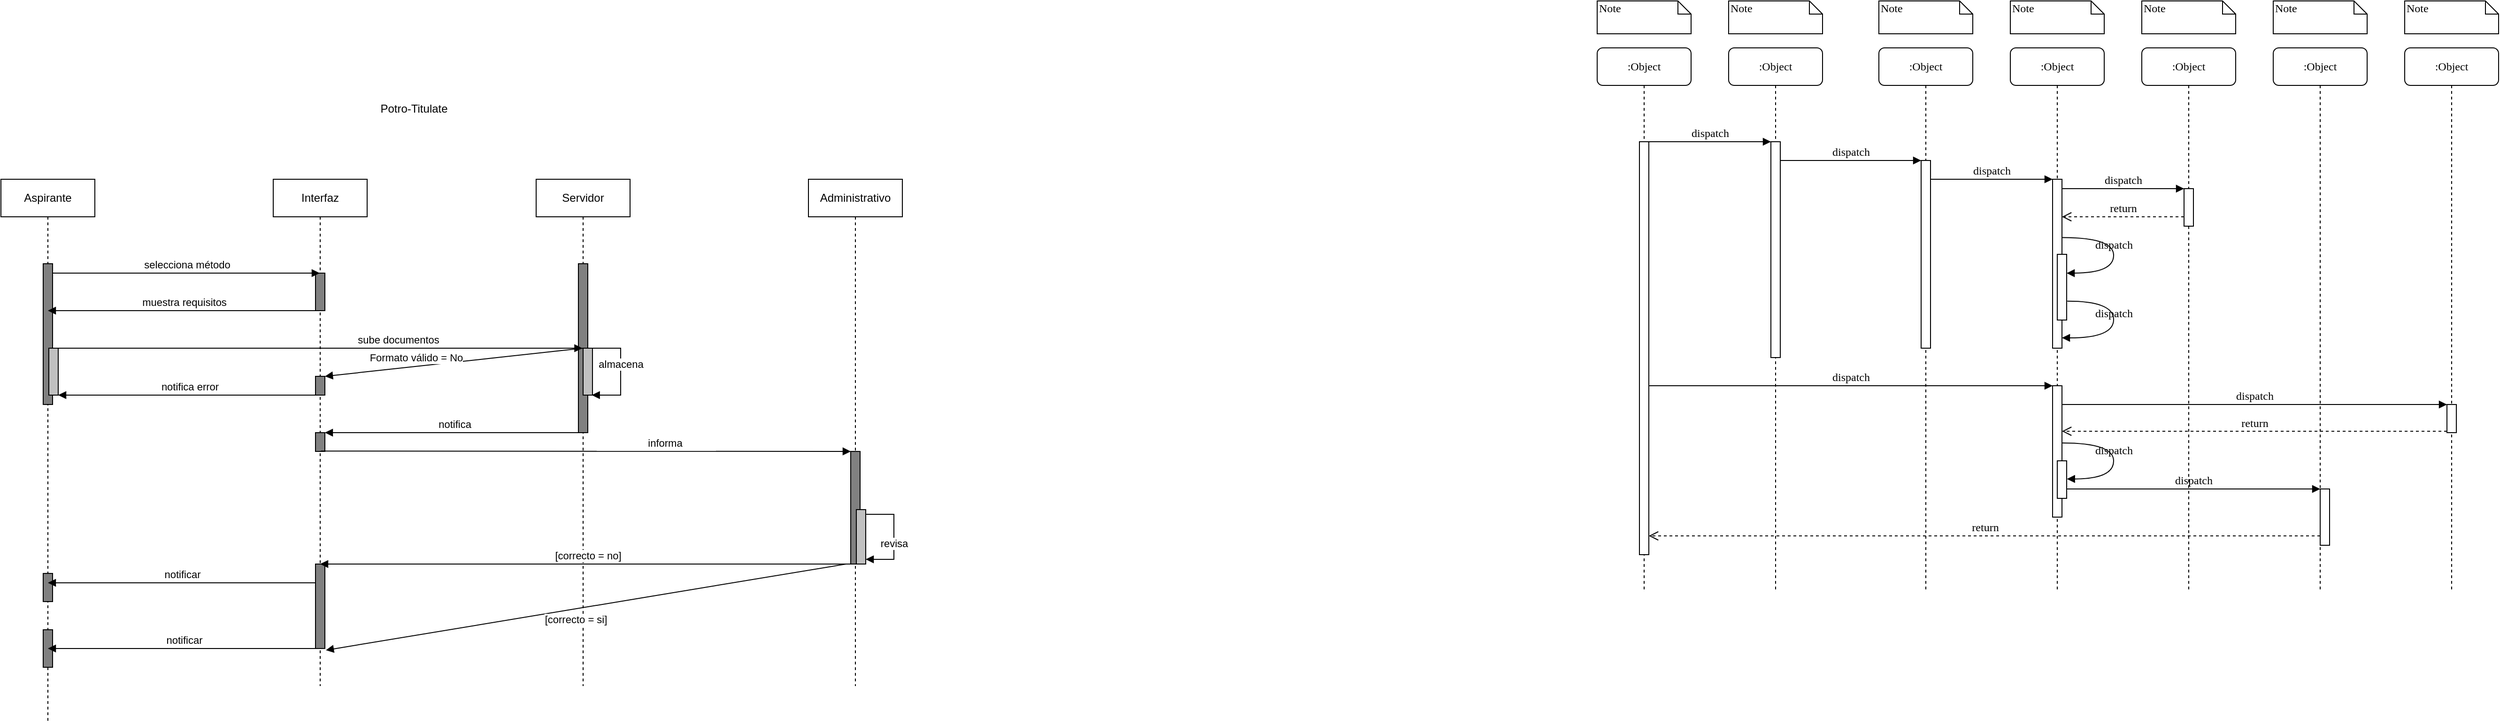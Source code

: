 <mxfile version="24.9.2">
  <diagram name="Page-1" id="13e1069c-82ec-6db2-03f1-153e76fe0fe0">
    <mxGraphModel dx="4323" dy="1158" grid="1" gridSize="10" guides="1" tooltips="1" connect="1" arrows="1" fold="1" page="1" pageScale="1" pageWidth="1100" pageHeight="850" background="none" math="0" shadow="0">
      <root>
        <mxCell id="0" />
        <mxCell id="1" parent="0" />
        <mxCell id="7baba1c4bc27f4b0-2" value=":Object" style="shape=umlLifeline;perimeter=lifelinePerimeter;whiteSpace=wrap;html=1;container=1;collapsible=0;recursiveResize=0;outlineConnect=0;rounded=1;shadow=0;comic=0;labelBackgroundColor=none;strokeWidth=1;fontFamily=Verdana;fontSize=12;align=center;" parent="1" vertex="1">
          <mxGeometry x="240" y="80" width="100" height="580" as="geometry" />
        </mxCell>
        <mxCell id="7baba1c4bc27f4b0-10" value="" style="html=1;points=[];perimeter=orthogonalPerimeter;rounded=0;shadow=0;comic=0;labelBackgroundColor=none;strokeWidth=1;fontFamily=Verdana;fontSize=12;align=center;" parent="7baba1c4bc27f4b0-2" vertex="1">
          <mxGeometry x="45" y="100" width="10" height="230" as="geometry" />
        </mxCell>
        <mxCell id="7baba1c4bc27f4b0-3" value=":Object" style="shape=umlLifeline;perimeter=lifelinePerimeter;whiteSpace=wrap;html=1;container=1;collapsible=0;recursiveResize=0;outlineConnect=0;rounded=1;shadow=0;comic=0;labelBackgroundColor=none;strokeWidth=1;fontFamily=Verdana;fontSize=12;align=center;" parent="1" vertex="1">
          <mxGeometry x="400" y="80" width="100" height="580" as="geometry" />
        </mxCell>
        <mxCell id="7baba1c4bc27f4b0-13" value="" style="html=1;points=[];perimeter=orthogonalPerimeter;rounded=0;shadow=0;comic=0;labelBackgroundColor=none;strokeWidth=1;fontFamily=Verdana;fontSize=12;align=center;" parent="7baba1c4bc27f4b0-3" vertex="1">
          <mxGeometry x="45" y="120" width="10" height="200" as="geometry" />
        </mxCell>
        <mxCell id="7baba1c4bc27f4b0-4" value=":Object" style="shape=umlLifeline;perimeter=lifelinePerimeter;whiteSpace=wrap;html=1;container=1;collapsible=0;recursiveResize=0;outlineConnect=0;rounded=1;shadow=0;comic=0;labelBackgroundColor=none;strokeWidth=1;fontFamily=Verdana;fontSize=12;align=center;" parent="1" vertex="1">
          <mxGeometry x="540" y="80" width="100" height="580" as="geometry" />
        </mxCell>
        <mxCell id="7baba1c4bc27f4b0-5" value=":Object" style="shape=umlLifeline;perimeter=lifelinePerimeter;whiteSpace=wrap;html=1;container=1;collapsible=0;recursiveResize=0;outlineConnect=0;rounded=1;shadow=0;comic=0;labelBackgroundColor=none;strokeWidth=1;fontFamily=Verdana;fontSize=12;align=center;" parent="1" vertex="1">
          <mxGeometry x="680" y="80" width="100" height="580" as="geometry" />
        </mxCell>
        <mxCell id="7baba1c4bc27f4b0-6" value=":Object" style="shape=umlLifeline;perimeter=lifelinePerimeter;whiteSpace=wrap;html=1;container=1;collapsible=0;recursiveResize=0;outlineConnect=0;rounded=1;shadow=0;comic=0;labelBackgroundColor=none;strokeWidth=1;fontFamily=Verdana;fontSize=12;align=center;" parent="1" vertex="1">
          <mxGeometry x="820" y="80" width="100" height="580" as="geometry" />
        </mxCell>
        <mxCell id="7baba1c4bc27f4b0-7" value=":Object" style="shape=umlLifeline;perimeter=lifelinePerimeter;whiteSpace=wrap;html=1;container=1;collapsible=0;recursiveResize=0;outlineConnect=0;rounded=1;shadow=0;comic=0;labelBackgroundColor=none;strokeWidth=1;fontFamily=Verdana;fontSize=12;align=center;" parent="1" vertex="1">
          <mxGeometry x="960" y="80" width="100" height="580" as="geometry" />
        </mxCell>
        <mxCell id="7baba1c4bc27f4b0-8" value=":Object" style="shape=umlLifeline;perimeter=lifelinePerimeter;whiteSpace=wrap;html=1;container=1;collapsible=0;recursiveResize=0;outlineConnect=0;rounded=1;shadow=0;comic=0;labelBackgroundColor=none;strokeWidth=1;fontFamily=Verdana;fontSize=12;align=center;" parent="1" vertex="1">
          <mxGeometry x="100" y="80" width="100" height="580" as="geometry" />
        </mxCell>
        <mxCell id="7baba1c4bc27f4b0-9" value="" style="html=1;points=[];perimeter=orthogonalPerimeter;rounded=0;shadow=0;comic=0;labelBackgroundColor=none;strokeWidth=1;fontFamily=Verdana;fontSize=12;align=center;" parent="7baba1c4bc27f4b0-8" vertex="1">
          <mxGeometry x="45" y="100" width="10" height="440" as="geometry" />
        </mxCell>
        <mxCell id="7baba1c4bc27f4b0-16" value="" style="html=1;points=[];perimeter=orthogonalPerimeter;rounded=0;shadow=0;comic=0;labelBackgroundColor=none;strokeWidth=1;fontFamily=Verdana;fontSize=12;align=center;" parent="1" vertex="1">
          <mxGeometry x="585" y="220" width="10" height="180" as="geometry" />
        </mxCell>
        <mxCell id="7baba1c4bc27f4b0-17" value="dispatch" style="html=1;verticalAlign=bottom;endArrow=block;labelBackgroundColor=none;fontFamily=Verdana;fontSize=12;edgeStyle=elbowEdgeStyle;elbow=vertical;" parent="1" source="7baba1c4bc27f4b0-13" target="7baba1c4bc27f4b0-16" edge="1">
          <mxGeometry relative="1" as="geometry">
            <mxPoint x="510" y="220" as="sourcePoint" />
            <Array as="points">
              <mxPoint x="460" y="220" />
            </Array>
          </mxGeometry>
        </mxCell>
        <mxCell id="7baba1c4bc27f4b0-19" value="" style="html=1;points=[];perimeter=orthogonalPerimeter;rounded=0;shadow=0;comic=0;labelBackgroundColor=none;strokeWidth=1;fontFamily=Verdana;fontSize=12;align=center;" parent="1" vertex="1">
          <mxGeometry x="725" y="230" width="10" height="40" as="geometry" />
        </mxCell>
        <mxCell id="7baba1c4bc27f4b0-20" value="dispatch" style="html=1;verticalAlign=bottom;endArrow=block;entryX=0;entryY=0;labelBackgroundColor=none;fontFamily=Verdana;fontSize=12;edgeStyle=elbowEdgeStyle;elbow=vertical;" parent="1" source="7baba1c4bc27f4b0-16" target="7baba1c4bc27f4b0-19" edge="1">
          <mxGeometry relative="1" as="geometry">
            <mxPoint x="650" y="230" as="sourcePoint" />
          </mxGeometry>
        </mxCell>
        <mxCell id="7baba1c4bc27f4b0-21" value="return" style="html=1;verticalAlign=bottom;endArrow=open;dashed=1;endSize=8;labelBackgroundColor=none;fontFamily=Verdana;fontSize=12;edgeStyle=elbowEdgeStyle;elbow=vertical;" parent="1" source="7baba1c4bc27f4b0-19" target="7baba1c4bc27f4b0-16" edge="1">
          <mxGeometry relative="1" as="geometry">
            <mxPoint x="650" y="306" as="targetPoint" />
            <Array as="points">
              <mxPoint x="670" y="260" />
              <mxPoint x="700" y="260" />
            </Array>
          </mxGeometry>
        </mxCell>
        <mxCell id="7baba1c4bc27f4b0-22" value="" style="html=1;points=[];perimeter=orthogonalPerimeter;rounded=0;shadow=0;comic=0;labelBackgroundColor=none;strokeWidth=1;fontFamily=Verdana;fontSize=12;align=center;" parent="1" vertex="1">
          <mxGeometry x="585" y="440" width="10" height="140" as="geometry" />
        </mxCell>
        <mxCell id="7baba1c4bc27f4b0-23" value="dispatch" style="html=1;verticalAlign=bottom;endArrow=block;entryX=0;entryY=0;labelBackgroundColor=none;fontFamily=Verdana;fontSize=12;" parent="1" source="7baba1c4bc27f4b0-9" target="7baba1c4bc27f4b0-22" edge="1">
          <mxGeometry relative="1" as="geometry">
            <mxPoint x="510" y="420" as="sourcePoint" />
          </mxGeometry>
        </mxCell>
        <mxCell id="7baba1c4bc27f4b0-25" value="" style="html=1;points=[];perimeter=orthogonalPerimeter;rounded=0;shadow=0;comic=0;labelBackgroundColor=none;strokeColor=#000000;strokeWidth=1;fillColor=#FFFFFF;fontFamily=Verdana;fontSize=12;fontColor=#000000;align=center;" parent="1" vertex="1">
          <mxGeometry x="1005" y="460" width="10" height="30" as="geometry" />
        </mxCell>
        <mxCell id="7baba1c4bc27f4b0-26" value="dispatch" style="html=1;verticalAlign=bottom;endArrow=block;entryX=0;entryY=0;labelBackgroundColor=none;fontFamily=Verdana;fontSize=12;" parent="1" source="7baba1c4bc27f4b0-22" target="7baba1c4bc27f4b0-25" edge="1">
          <mxGeometry relative="1" as="geometry">
            <mxPoint x="930" y="340" as="sourcePoint" />
          </mxGeometry>
        </mxCell>
        <mxCell id="7baba1c4bc27f4b0-27" value="return" style="html=1;verticalAlign=bottom;endArrow=open;dashed=1;endSize=8;exitX=0;exitY=0.95;labelBackgroundColor=none;fontFamily=Verdana;fontSize=12;" parent="1" source="7baba1c4bc27f4b0-25" target="7baba1c4bc27f4b0-22" edge="1">
          <mxGeometry relative="1" as="geometry">
            <mxPoint x="930" y="416" as="targetPoint" />
          </mxGeometry>
        </mxCell>
        <mxCell id="7baba1c4bc27f4b0-28" value="" style="html=1;points=[];perimeter=orthogonalPerimeter;rounded=0;shadow=0;comic=0;labelBackgroundColor=none;strokeWidth=1;fontFamily=Verdana;fontSize=12;align=center;" parent="1" vertex="1">
          <mxGeometry x="870" y="550" width="10" height="60" as="geometry" />
        </mxCell>
        <mxCell id="7baba1c4bc27f4b0-29" value="dispatch" style="html=1;verticalAlign=bottom;endArrow=block;entryX=0;entryY=0;labelBackgroundColor=none;fontFamily=Verdana;fontSize=12;edgeStyle=elbowEdgeStyle;elbow=vertical;" parent="1" source="7baba1c4bc27f4b0-37" target="7baba1c4bc27f4b0-28" edge="1">
          <mxGeometry relative="1" as="geometry">
            <mxPoint x="800" y="550" as="sourcePoint" />
          </mxGeometry>
        </mxCell>
        <mxCell id="7baba1c4bc27f4b0-30" value="return" style="html=1;verticalAlign=bottom;endArrow=open;dashed=1;endSize=8;labelBackgroundColor=none;fontFamily=Verdana;fontSize=12;edgeStyle=elbowEdgeStyle;elbow=vertical;" parent="1" source="7baba1c4bc27f4b0-28" target="7baba1c4bc27f4b0-9" edge="1">
          <mxGeometry relative="1" as="geometry">
            <mxPoint x="800" y="626" as="targetPoint" />
            <Array as="points">
              <mxPoint x="570" y="600" />
            </Array>
          </mxGeometry>
        </mxCell>
        <mxCell id="7baba1c4bc27f4b0-11" value="dispatch" style="html=1;verticalAlign=bottom;endArrow=block;entryX=0;entryY=0;labelBackgroundColor=none;fontFamily=Verdana;fontSize=12;edgeStyle=elbowEdgeStyle;elbow=vertical;" parent="1" source="7baba1c4bc27f4b0-9" target="7baba1c4bc27f4b0-10" edge="1">
          <mxGeometry relative="1" as="geometry">
            <mxPoint x="220" y="190" as="sourcePoint" />
          </mxGeometry>
        </mxCell>
        <mxCell id="7baba1c4bc27f4b0-14" value="dispatch" style="html=1;verticalAlign=bottom;endArrow=block;entryX=0;entryY=0;labelBackgroundColor=none;fontFamily=Verdana;fontSize=12;edgeStyle=elbowEdgeStyle;elbow=vertical;" parent="1" source="7baba1c4bc27f4b0-10" target="7baba1c4bc27f4b0-13" edge="1">
          <mxGeometry relative="1" as="geometry">
            <mxPoint x="370" y="200" as="sourcePoint" />
          </mxGeometry>
        </mxCell>
        <mxCell id="7baba1c4bc27f4b0-34" value="" style="html=1;points=[];perimeter=orthogonalPerimeter;rounded=0;shadow=0;comic=0;labelBackgroundColor=none;strokeWidth=1;fontFamily=Verdana;fontSize=12;align=center;" parent="1" vertex="1">
          <mxGeometry x="590" y="300" width="10" height="70" as="geometry" />
        </mxCell>
        <mxCell id="7baba1c4bc27f4b0-35" value="dispatch" style="html=1;verticalAlign=bottom;endArrow=block;labelBackgroundColor=none;fontFamily=Verdana;fontSize=12;elbow=vertical;edgeStyle=orthogonalEdgeStyle;curved=1;entryX=1;entryY=0.286;entryPerimeter=0;exitX=1.038;exitY=0.345;exitPerimeter=0;" parent="1" source="7baba1c4bc27f4b0-16" target="7baba1c4bc27f4b0-34" edge="1">
          <mxGeometry relative="1" as="geometry">
            <mxPoint x="465" y="230" as="sourcePoint" />
            <mxPoint x="595" y="230" as="targetPoint" />
            <Array as="points">
              <mxPoint x="650" y="282" />
              <mxPoint x="650" y="320" />
            </Array>
          </mxGeometry>
        </mxCell>
        <mxCell id="7baba1c4bc27f4b0-36" value="dispatch" style="html=1;verticalAlign=bottom;endArrow=block;labelBackgroundColor=none;fontFamily=Verdana;fontSize=12;elbow=vertical;edgeStyle=orthogonalEdgeStyle;curved=1;exitX=1.066;exitY=0.713;exitPerimeter=0;" parent="1" source="7baba1c4bc27f4b0-34" edge="1">
          <mxGeometry relative="1" as="geometry">
            <mxPoint x="610.333" y="350" as="sourcePoint" />
            <mxPoint x="595" y="389" as="targetPoint" />
            <Array as="points">
              <mxPoint x="650" y="350" />
              <mxPoint x="650" y="389" />
            </Array>
          </mxGeometry>
        </mxCell>
        <mxCell id="7baba1c4bc27f4b0-37" value="" style="html=1;points=[];perimeter=orthogonalPerimeter;rounded=0;shadow=0;comic=0;labelBackgroundColor=none;strokeWidth=1;fontFamily=Verdana;fontSize=12;align=center;" parent="1" vertex="1">
          <mxGeometry x="590" y="520" width="10" height="40" as="geometry" />
        </mxCell>
        <mxCell id="7baba1c4bc27f4b0-39" value="dispatch" style="html=1;verticalAlign=bottom;endArrow=block;labelBackgroundColor=none;fontFamily=Verdana;fontSize=12;elbow=vertical;edgeStyle=orthogonalEdgeStyle;curved=1;entryX=1;entryY=0.286;entryPerimeter=0;exitX=1.038;exitY=0.345;exitPerimeter=0;" parent="1" edge="1">
          <mxGeometry relative="1" as="geometry">
            <mxPoint x="595.333" y="501" as="sourcePoint" />
            <mxPoint x="600.333" y="539.333" as="targetPoint" />
            <Array as="points">
              <mxPoint x="650" y="501" />
              <mxPoint x="650" y="539" />
            </Array>
          </mxGeometry>
        </mxCell>
        <mxCell id="7baba1c4bc27f4b0-40" value="Note" style="shape=note;whiteSpace=wrap;html=1;size=14;verticalAlign=top;align=left;spacingTop=-6;rounded=0;shadow=0;comic=0;labelBackgroundColor=none;strokeWidth=1;fontFamily=Verdana;fontSize=12" parent="1" vertex="1">
          <mxGeometry x="100" y="30" width="100" height="35" as="geometry" />
        </mxCell>
        <mxCell id="7baba1c4bc27f4b0-41" value="Note" style="shape=note;whiteSpace=wrap;html=1;size=14;verticalAlign=top;align=left;spacingTop=-6;rounded=0;shadow=0;comic=0;labelBackgroundColor=none;strokeWidth=1;fontFamily=Verdana;fontSize=12" parent="1" vertex="1">
          <mxGeometry x="240" y="30" width="100" height="35" as="geometry" />
        </mxCell>
        <mxCell id="7baba1c4bc27f4b0-42" value="Note" style="shape=note;whiteSpace=wrap;html=1;size=14;verticalAlign=top;align=left;spacingTop=-6;rounded=0;shadow=0;comic=0;labelBackgroundColor=none;strokeWidth=1;fontFamily=Verdana;fontSize=12" parent="1" vertex="1">
          <mxGeometry x="400" y="30" width="100" height="35" as="geometry" />
        </mxCell>
        <mxCell id="7baba1c4bc27f4b0-43" value="Note" style="shape=note;whiteSpace=wrap;html=1;size=14;verticalAlign=top;align=left;spacingTop=-6;rounded=0;shadow=0;comic=0;labelBackgroundColor=none;strokeWidth=1;fontFamily=Verdana;fontSize=12" parent="1" vertex="1">
          <mxGeometry x="540" y="30" width="100" height="35" as="geometry" />
        </mxCell>
        <mxCell id="7baba1c4bc27f4b0-44" value="Note" style="shape=note;whiteSpace=wrap;html=1;size=14;verticalAlign=top;align=left;spacingTop=-6;rounded=0;shadow=0;comic=0;labelBackgroundColor=none;strokeWidth=1;fontFamily=Verdana;fontSize=12" parent="1" vertex="1">
          <mxGeometry x="680" y="30" width="100" height="35" as="geometry" />
        </mxCell>
        <mxCell id="7baba1c4bc27f4b0-45" value="Note" style="shape=note;whiteSpace=wrap;html=1;size=14;verticalAlign=top;align=left;spacingTop=-6;rounded=0;shadow=0;comic=0;labelBackgroundColor=none;strokeWidth=1;fontFamily=Verdana;fontSize=12" parent="1" vertex="1">
          <mxGeometry x="820" y="30" width="100" height="35" as="geometry" />
        </mxCell>
        <mxCell id="7baba1c4bc27f4b0-46" value="Note" style="shape=note;whiteSpace=wrap;html=1;size=14;verticalAlign=top;align=left;spacingTop=-6;rounded=0;shadow=0;comic=0;labelBackgroundColor=none;strokeWidth=1;fontFamily=Verdana;fontSize=12" parent="1" vertex="1">
          <mxGeometry x="960" y="30" width="100" height="35" as="geometry" />
        </mxCell>
        <mxCell id="ujg_Gioo2O6OCgDdd79Q-1" value="Potro-Titulate" style="text;html=1;align=center;verticalAlign=middle;whiteSpace=wrap;rounded=0;" parent="1" vertex="1">
          <mxGeometry x="-1210" y="130" width="100" height="30" as="geometry" />
        </mxCell>
        <mxCell id="5x7Abry2wl8pbOaszKuI-1" value="Interfaz" style="shape=umlLifeline;perimeter=lifelinePerimeter;whiteSpace=wrap;html=1;container=1;dropTarget=0;collapsible=0;recursiveResize=0;outlineConnect=0;portConstraint=eastwest;newEdgeStyle={&quot;edgeStyle&quot;:&quot;elbowEdgeStyle&quot;,&quot;elbow&quot;:&quot;vertical&quot;,&quot;curved&quot;:0,&quot;rounded&quot;:0};" vertex="1" parent="1">
          <mxGeometry x="-1310" y="220" width="100" height="540" as="geometry" />
        </mxCell>
        <mxCell id="5x7Abry2wl8pbOaszKuI-2" value="" style="html=1;points=[[0,0,0,0,5],[0,1,0,0,-5],[1,0,0,0,5],[1,1,0,0,-5]];perimeter=orthogonalPerimeter;outlineConnect=0;targetShapes=umlLifeline;portConstraint=eastwest;newEdgeStyle={&quot;curved&quot;:0,&quot;rounded&quot;:0};fillColor=#808080;" vertex="1" parent="5x7Abry2wl8pbOaszKuI-1">
          <mxGeometry x="45" y="100" width="10" height="40" as="geometry" />
        </mxCell>
        <mxCell id="5x7Abry2wl8pbOaszKuI-16" value="" style="html=1;points=[[0,0,0,0,5],[0,1,0,0,-5],[1,0,0,0,5],[1,1,0,0,-5]];perimeter=orthogonalPerimeter;outlineConnect=0;targetShapes=umlLifeline;portConstraint=eastwest;newEdgeStyle={&quot;curved&quot;:0,&quot;rounded&quot;:0};fillColor=#808080;" vertex="1" parent="5x7Abry2wl8pbOaszKuI-1">
          <mxGeometry x="45" y="210" width="10" height="20" as="geometry" />
        </mxCell>
        <mxCell id="5x7Abry2wl8pbOaszKuI-24" value="" style="html=1;points=[[0,0,0,0,5],[0,1,0,0,-5],[1,0,0,0,5],[1,1,0,0,-5]];perimeter=orthogonalPerimeter;outlineConnect=0;targetShapes=umlLifeline;portConstraint=eastwest;newEdgeStyle={&quot;curved&quot;:0,&quot;rounded&quot;:0};fillColor=#808080;" vertex="1" parent="5x7Abry2wl8pbOaszKuI-1">
          <mxGeometry x="45" y="270" width="10" height="20" as="geometry" />
        </mxCell>
        <mxCell id="5x7Abry2wl8pbOaszKuI-32" value="" style="html=1;points=[[0,0,0,0,5],[0,1,0,0,-5],[1,0,0,0,5],[1,1,0,0,-5]];perimeter=orthogonalPerimeter;outlineConnect=0;targetShapes=umlLifeline;portConstraint=eastwest;newEdgeStyle={&quot;curved&quot;:0,&quot;rounded&quot;:0};fillColor=#808080;" vertex="1" parent="5x7Abry2wl8pbOaszKuI-1">
          <mxGeometry x="45" y="410" width="10" height="90" as="geometry" />
        </mxCell>
        <mxCell id="5x7Abry2wl8pbOaszKuI-5" value="Servidor" style="shape=umlLifeline;perimeter=lifelinePerimeter;whiteSpace=wrap;html=1;container=1;dropTarget=0;collapsible=0;recursiveResize=0;outlineConnect=0;portConstraint=eastwest;newEdgeStyle={&quot;edgeStyle&quot;:&quot;elbowEdgeStyle&quot;,&quot;elbow&quot;:&quot;vertical&quot;,&quot;curved&quot;:0,&quot;rounded&quot;:0};" vertex="1" parent="1">
          <mxGeometry x="-1030" y="220" width="100" height="540" as="geometry" />
        </mxCell>
        <mxCell id="5x7Abry2wl8pbOaszKuI-6" value="" style="html=1;points=[[0,0,0,0,5],[0,1,0,0,-5],[1,0,0,0,5],[1,1,0,0,-5]];perimeter=orthogonalPerimeter;outlineConnect=0;targetShapes=umlLifeline;portConstraint=eastwest;newEdgeStyle={&quot;curved&quot;:0,&quot;rounded&quot;:0};fillColor=#808080;" vertex="1" parent="5x7Abry2wl8pbOaszKuI-5">
          <mxGeometry x="45" y="90" width="10" height="180" as="geometry" />
        </mxCell>
        <mxCell id="5x7Abry2wl8pbOaszKuI-21" value="" style="html=1;points=[[0,0,0,0,5],[0,1,0,0,-5],[1,0,0,0,5],[1,1,0,0,-5]];perimeter=orthogonalPerimeter;outlineConnect=0;targetShapes=umlLifeline;portConstraint=eastwest;newEdgeStyle={&quot;curved&quot;:0,&quot;rounded&quot;:0};fillColor=#c0c0c0;" vertex="1" parent="5x7Abry2wl8pbOaszKuI-5">
          <mxGeometry x="50" y="180" width="10" height="50" as="geometry" />
        </mxCell>
        <mxCell id="5x7Abry2wl8pbOaszKuI-7" value="Administrativo" style="shape=umlLifeline;perimeter=lifelinePerimeter;whiteSpace=wrap;html=1;container=1;dropTarget=0;collapsible=0;recursiveResize=0;outlineConnect=0;portConstraint=eastwest;newEdgeStyle={&quot;edgeStyle&quot;:&quot;elbowEdgeStyle&quot;,&quot;elbow&quot;:&quot;vertical&quot;,&quot;curved&quot;:0,&quot;rounded&quot;:0};" vertex="1" parent="1">
          <mxGeometry x="-740" y="220" width="100" height="540" as="geometry" />
        </mxCell>
        <mxCell id="5x7Abry2wl8pbOaszKuI-8" value="" style="html=1;points=[[0,0,0,0,5],[0,1,0,0,-5],[1,0,0,0,5],[1,1,0,0,-5]];perimeter=orthogonalPerimeter;outlineConnect=0;targetShapes=umlLifeline;portConstraint=eastwest;newEdgeStyle={&quot;curved&quot;:0,&quot;rounded&quot;:0};fillColor=#808080;" vertex="1" parent="5x7Abry2wl8pbOaszKuI-7">
          <mxGeometry x="45" y="290" width="10" height="120" as="geometry" />
        </mxCell>
        <mxCell id="5x7Abry2wl8pbOaszKuI-26" value="" style="html=1;points=[[0,0,0,0,5],[0,1,0,0,-5],[1,0,0,0,5],[1,1,0,0,-5]];perimeter=orthogonalPerimeter;outlineConnect=0;targetShapes=umlLifeline;portConstraint=eastwest;newEdgeStyle={&quot;curved&quot;:0,&quot;rounded&quot;:0};fillColor=#c0c0c0;" vertex="1" parent="5x7Abry2wl8pbOaszKuI-7">
          <mxGeometry x="51" y="352" width="10" height="58" as="geometry" />
        </mxCell>
        <mxCell id="5x7Abry2wl8pbOaszKuI-30" value="revisa" style="html=1;verticalAlign=bottom;endArrow=block;rounded=0;edgeStyle=entityRelationEdgeStyle;exitX=1;exitY=0;exitDx=0;exitDy=5;exitPerimeter=0;entryX=1;entryY=1;entryDx=0;entryDy=-5;entryPerimeter=0;" edge="1" parent="5x7Abry2wl8pbOaszKuI-7" source="5x7Abry2wl8pbOaszKuI-26" target="5x7Abry2wl8pbOaszKuI-26">
          <mxGeometry x="0.299" width="80" relative="1" as="geometry">
            <mxPoint x="60" y="360.0" as="sourcePoint" />
            <mxPoint x="61" y="389" as="targetPoint" />
            <mxPoint as="offset" />
            <Array as="points">
              <mxPoint x="90" y="398" />
              <mxPoint x="80" y="398" />
            </Array>
          </mxGeometry>
        </mxCell>
        <mxCell id="5x7Abry2wl8pbOaszKuI-9" value="Aspirante" style="shape=umlLifeline;perimeter=lifelinePerimeter;whiteSpace=wrap;html=1;container=1;dropTarget=0;collapsible=0;recursiveResize=0;outlineConnect=0;portConstraint=eastwest;newEdgeStyle={&quot;edgeStyle&quot;:&quot;elbowEdgeStyle&quot;,&quot;elbow&quot;:&quot;vertical&quot;,&quot;curved&quot;:0,&quot;rounded&quot;:0};" vertex="1" parent="1">
          <mxGeometry x="-1600" y="220" width="100" height="580" as="geometry" />
        </mxCell>
        <mxCell id="5x7Abry2wl8pbOaszKuI-10" value="" style="html=1;points=[[0,0,0,0,5],[0,1,0,0,-5],[1,0,0,0,5],[1,1,0,0,-5]];perimeter=orthogonalPerimeter;outlineConnect=0;targetShapes=umlLifeline;portConstraint=eastwest;newEdgeStyle={&quot;curved&quot;:0,&quot;rounded&quot;:0};fillColor=#808080;" vertex="1" parent="5x7Abry2wl8pbOaszKuI-9">
          <mxGeometry x="45" y="90" width="10" height="150" as="geometry" />
        </mxCell>
        <mxCell id="5x7Abry2wl8pbOaszKuI-19" value="" style="html=1;points=[[0,0,0,0,5],[0,1,0,0,-5],[1,0,0,0,5],[1,1,0,0,-5]];perimeter=orthogonalPerimeter;outlineConnect=0;targetShapes=umlLifeline;portConstraint=eastwest;newEdgeStyle={&quot;curved&quot;:0,&quot;rounded&quot;:0};fillColor=#c0c0c0;" vertex="1" parent="5x7Abry2wl8pbOaszKuI-9">
          <mxGeometry x="51" y="180" width="10" height="50" as="geometry" />
        </mxCell>
        <mxCell id="5x7Abry2wl8pbOaszKuI-34" value="" style="html=1;points=[[0,0,0,0,5],[0,1,0,0,-5],[1,0,0,0,5],[1,1,0,0,-5]];perimeter=orthogonalPerimeter;outlineConnect=0;targetShapes=umlLifeline;portConstraint=eastwest;newEdgeStyle={&quot;curved&quot;:0,&quot;rounded&quot;:0};fillColor=#808080;" vertex="1" parent="5x7Abry2wl8pbOaszKuI-9">
          <mxGeometry x="45" y="420" width="10" height="30" as="geometry" />
        </mxCell>
        <mxCell id="5x7Abry2wl8pbOaszKuI-37" value="" style="html=1;points=[[0,0,0,0,5],[0,1,0,0,-5],[1,0,0,0,5],[1,1,0,0,-5]];perimeter=orthogonalPerimeter;outlineConnect=0;targetShapes=umlLifeline;portConstraint=eastwest;newEdgeStyle={&quot;curved&quot;:0,&quot;rounded&quot;:0};fillColor=#808080;" vertex="1" parent="5x7Abry2wl8pbOaszKuI-9">
          <mxGeometry x="45" y="480" width="10" height="40" as="geometry" />
        </mxCell>
        <mxCell id="5x7Abry2wl8pbOaszKuI-13" value="selecciona método" style="html=1;verticalAlign=bottom;endArrow=block;curved=0;rounded=0;" edge="1" parent="1">
          <mxGeometry width="80" relative="1" as="geometry">
            <mxPoint x="-1545" y="320" as="sourcePoint" />
            <mxPoint x="-1260.5" y="320" as="targetPoint" />
          </mxGeometry>
        </mxCell>
        <mxCell id="5x7Abry2wl8pbOaszKuI-14" value="muestra requisitos" style="html=1;verticalAlign=bottom;endArrow=block;curved=0;rounded=0;" edge="1" parent="1" target="5x7Abry2wl8pbOaszKuI-9">
          <mxGeometry width="80" relative="1" as="geometry">
            <mxPoint x="-1260.5" y="360" as="sourcePoint" />
            <mxPoint x="-1320" y="360" as="targetPoint" />
          </mxGeometry>
        </mxCell>
        <mxCell id="5x7Abry2wl8pbOaszKuI-15" value="sube documentos" style="html=1;verticalAlign=bottom;endArrow=block;curved=0;rounded=0;" edge="1" parent="1">
          <mxGeometry x="0.299" width="80" relative="1" as="geometry">
            <mxPoint x="-1539.25" y="400" as="sourcePoint" />
            <mxPoint x="-980.75" y="400" as="targetPoint" />
            <mxPoint as="offset" />
          </mxGeometry>
        </mxCell>
        <mxCell id="5x7Abry2wl8pbOaszKuI-17" value="Formato válido = No" style="html=1;verticalAlign=bottom;endArrow=block;curved=0;rounded=0;" edge="1" parent="1" target="5x7Abry2wl8pbOaszKuI-16">
          <mxGeometry x="0.299" width="80" relative="1" as="geometry">
            <mxPoint x="-980" y="400" as="sourcePoint" />
            <mxPoint x="-1070" y="400" as="targetPoint" />
            <mxPoint as="offset" />
          </mxGeometry>
        </mxCell>
        <mxCell id="5x7Abry2wl8pbOaszKuI-18" value="notifica error" style="html=1;verticalAlign=bottom;endArrow=block;curved=0;rounded=0;exitX=0.5;exitY=0.25;exitDx=0;exitDy=0;exitPerimeter=0;" edge="1" parent="1">
          <mxGeometry width="80" relative="1" as="geometry">
            <mxPoint x="-1260" y="450" as="sourcePoint" />
            <mxPoint x="-1539" y="450" as="targetPoint" />
          </mxGeometry>
        </mxCell>
        <mxCell id="5x7Abry2wl8pbOaszKuI-22" value="almacena" style="html=1;verticalAlign=bottom;endArrow=block;rounded=0;edgeStyle=entityRelationEdgeStyle;entryX=0.93;entryY=1;entryDx=0;entryDy=0;entryPerimeter=0;" edge="1" parent="1" target="5x7Abry2wl8pbOaszKuI-21">
          <mxGeometry width="80" relative="1" as="geometry">
            <mxPoint x="-970" y="400" as="sourcePoint" />
            <mxPoint x="-900" y="430" as="targetPoint" />
            <Array as="points">
              <mxPoint x="-960" y="450" />
              <mxPoint x="-950" y="440" />
            </Array>
          </mxGeometry>
        </mxCell>
        <mxCell id="5x7Abry2wl8pbOaszKuI-23" value="notifica" style="html=1;verticalAlign=bottom;endArrow=block;curved=0;rounded=0;" edge="1" parent="1" target="5x7Abry2wl8pbOaszKuI-24">
          <mxGeometry width="80" relative="1" as="geometry">
            <mxPoint x="-980" y="490.0" as="sourcePoint" />
            <mxPoint x="-1180" y="490" as="targetPoint" />
          </mxGeometry>
        </mxCell>
        <mxCell id="5x7Abry2wl8pbOaszKuI-25" value="informa" style="html=1;verticalAlign=bottom;endArrow=block;curved=0;rounded=0;" edge="1" parent="1" target="5x7Abry2wl8pbOaszKuI-8">
          <mxGeometry x="0.299" width="80" relative="1" as="geometry">
            <mxPoint x="-1259.25" y="509.66" as="sourcePoint" />
            <mxPoint x="-700.75" y="509.66" as="targetPoint" />
            <mxPoint as="offset" />
          </mxGeometry>
        </mxCell>
        <mxCell id="5x7Abry2wl8pbOaszKuI-33" value="[correcto = no]" style="html=1;verticalAlign=bottom;endArrow=block;curved=0;rounded=0;" edge="1" parent="1" target="5x7Abry2wl8pbOaszKuI-1">
          <mxGeometry width="80" relative="1" as="geometry">
            <mxPoint x="-690.5" y="630" as="sourcePoint" />
            <mxPoint x="-980" y="630" as="targetPoint" />
          </mxGeometry>
        </mxCell>
        <mxCell id="5x7Abry2wl8pbOaszKuI-35" value="notificar" style="html=1;verticalAlign=bottom;endArrow=block;curved=0;rounded=0;" edge="1" parent="1" source="5x7Abry2wl8pbOaszKuI-32">
          <mxGeometry width="80" relative="1" as="geometry">
            <mxPoint x="-1260.5" y="650" as="sourcePoint" />
            <mxPoint x="-1550" y="650" as="targetPoint" />
          </mxGeometry>
        </mxCell>
        <mxCell id="5x7Abry2wl8pbOaszKuI-39" value="[correcto = si]" style="html=1;verticalAlign=bottom;endArrow=block;curved=0;rounded=0;entryX=1.1;entryY=1.02;entryDx=0;entryDy=0;entryPerimeter=0;" edge="1" parent="1" target="5x7Abry2wl8pbOaszKuI-32">
          <mxGeometry x="0.052" y="20" width="80" relative="1" as="geometry">
            <mxPoint x="-700" y="630" as="sourcePoint" />
            <mxPoint x="-1250" y="670" as="targetPoint" />
            <mxPoint as="offset" />
          </mxGeometry>
        </mxCell>
        <mxCell id="5x7Abry2wl8pbOaszKuI-41" value="notificar" style="html=1;verticalAlign=bottom;endArrow=block;curved=0;rounded=0;" edge="1" parent="1" source="5x7Abry2wl8pbOaszKuI-1">
          <mxGeometry width="80" relative="1" as="geometry">
            <mxPoint x="-1260.5" y="720" as="sourcePoint" />
            <mxPoint x="-1550" y="720" as="targetPoint" />
          </mxGeometry>
        </mxCell>
      </root>
    </mxGraphModel>
  </diagram>
</mxfile>
